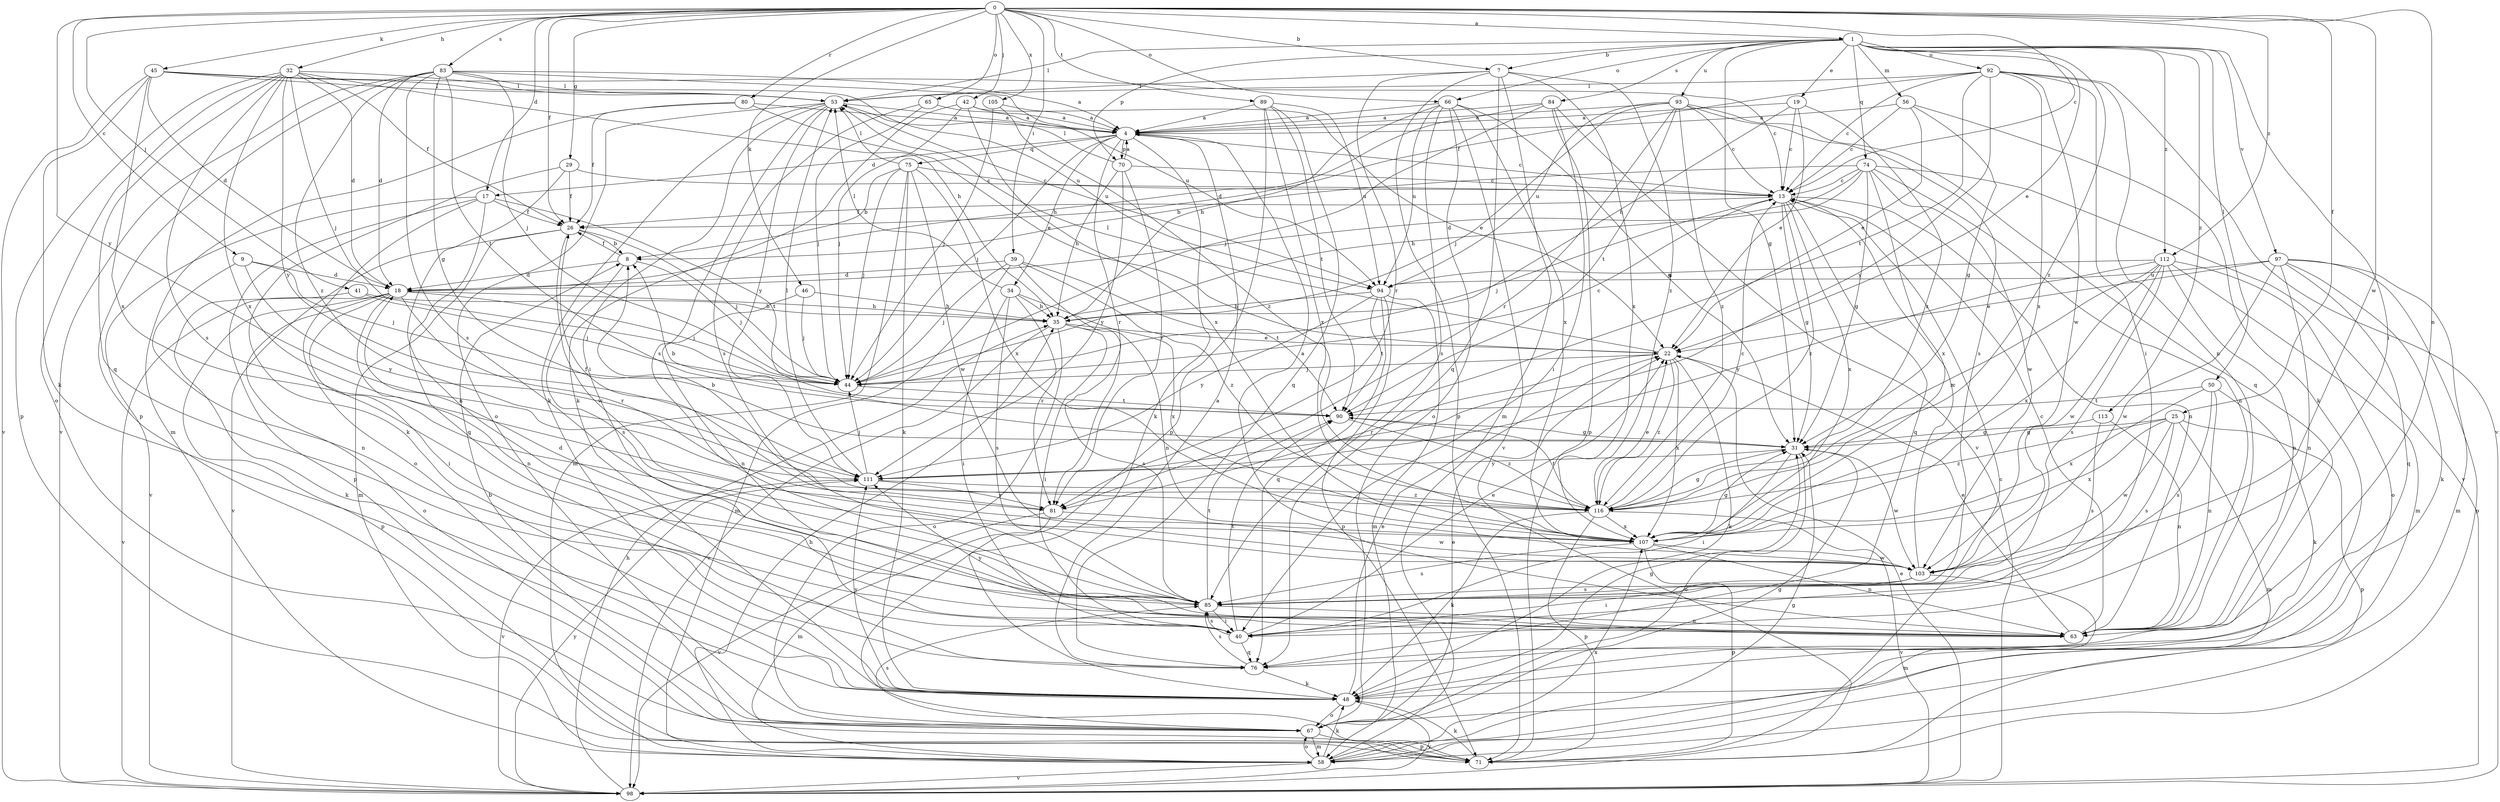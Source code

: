 strict digraph  {
0;
1;
4;
7;
8;
9;
13;
17;
18;
19;
22;
25;
26;
29;
31;
32;
34;
35;
39;
40;
41;
42;
44;
45;
46;
48;
50;
53;
56;
58;
63;
65;
66;
67;
70;
71;
74;
75;
76;
80;
81;
83;
84;
85;
89;
90;
92;
93;
94;
97;
98;
103;
105;
107;
111;
112;
113;
116;
0 -> 1  [label=a];
0 -> 7  [label=b];
0 -> 9  [label=c];
0 -> 13  [label=c];
0 -> 17  [label=d];
0 -> 25  [label=f];
0 -> 26  [label=f];
0 -> 29  [label=g];
0 -> 32  [label=h];
0 -> 39  [label=i];
0 -> 41  [label=j];
0 -> 42  [label=j];
0 -> 45  [label=k];
0 -> 46  [label=k];
0 -> 63  [label=n];
0 -> 65  [label=o];
0 -> 66  [label=o];
0 -> 80  [label=r];
0 -> 83  [label=s];
0 -> 89  [label=t];
0 -> 103  [label=w];
0 -> 105  [label=x];
0 -> 111  [label=y];
0 -> 112  [label=z];
1 -> 7  [label=b];
1 -> 19  [label=e];
1 -> 22  [label=e];
1 -> 31  [label=g];
1 -> 40  [label=i];
1 -> 50  [label=l];
1 -> 53  [label=l];
1 -> 56  [label=m];
1 -> 66  [label=o];
1 -> 70  [label=p];
1 -> 74  [label=q];
1 -> 84  [label=s];
1 -> 92  [label=u];
1 -> 93  [label=u];
1 -> 97  [label=v];
1 -> 112  [label=z];
1 -> 113  [label=z];
1 -> 116  [label=z];
4 -> 13  [label=c];
4 -> 17  [label=d];
4 -> 34  [label=h];
4 -> 44  [label=j];
4 -> 48  [label=k];
4 -> 70  [label=p];
4 -> 75  [label=q];
4 -> 81  [label=r];
7 -> 53  [label=l];
7 -> 58  [label=m];
7 -> 71  [label=p];
7 -> 76  [label=q];
7 -> 81  [label=r];
7 -> 107  [label=x];
7 -> 116  [label=z];
8 -> 18  [label=d];
8 -> 26  [label=f];
8 -> 44  [label=j];
8 -> 85  [label=s];
9 -> 18  [label=d];
9 -> 44  [label=j];
9 -> 63  [label=n];
9 -> 111  [label=y];
13 -> 26  [label=f];
13 -> 31  [label=g];
13 -> 44  [label=j];
13 -> 63  [label=n];
13 -> 76  [label=q];
13 -> 107  [label=x];
13 -> 116  [label=z];
17 -> 26  [label=f];
17 -> 67  [label=o];
17 -> 71  [label=p];
17 -> 76  [label=q];
17 -> 90  [label=t];
17 -> 98  [label=v];
18 -> 35  [label=h];
18 -> 40  [label=i];
18 -> 44  [label=j];
18 -> 63  [label=n];
18 -> 67  [label=o];
18 -> 71  [label=p];
18 -> 81  [label=r];
18 -> 98  [label=v];
19 -> 4  [label=a];
19 -> 13  [label=c];
19 -> 22  [label=e];
19 -> 35  [label=h];
19 -> 116  [label=z];
22 -> 44  [label=j];
22 -> 48  [label=k];
22 -> 53  [label=l];
22 -> 81  [label=r];
22 -> 107  [label=x];
22 -> 116  [label=z];
25 -> 31  [label=g];
25 -> 58  [label=m];
25 -> 71  [label=p];
25 -> 85  [label=s];
25 -> 103  [label=w];
25 -> 107  [label=x];
25 -> 116  [label=z];
26 -> 8  [label=b];
26 -> 44  [label=j];
26 -> 58  [label=m];
26 -> 98  [label=v];
26 -> 103  [label=w];
29 -> 13  [label=c];
29 -> 26  [label=f];
29 -> 48  [label=k];
29 -> 63  [label=n];
31 -> 8  [label=b];
31 -> 40  [label=i];
31 -> 67  [label=o];
31 -> 103  [label=w];
31 -> 111  [label=y];
32 -> 18  [label=d];
32 -> 26  [label=f];
32 -> 35  [label=h];
32 -> 44  [label=j];
32 -> 53  [label=l];
32 -> 67  [label=o];
32 -> 71  [label=p];
32 -> 76  [label=q];
32 -> 85  [label=s];
32 -> 107  [label=x];
32 -> 111  [label=y];
34 -> 35  [label=h];
34 -> 40  [label=i];
34 -> 53  [label=l];
34 -> 81  [label=r];
34 -> 85  [label=s];
34 -> 107  [label=x];
35 -> 22  [label=e];
35 -> 40  [label=i];
35 -> 67  [label=o];
35 -> 85  [label=s];
35 -> 98  [label=v];
39 -> 18  [label=d];
39 -> 44  [label=j];
39 -> 58  [label=m];
39 -> 63  [label=n];
39 -> 90  [label=t];
39 -> 116  [label=z];
40 -> 22  [label=e];
40 -> 76  [label=q];
40 -> 85  [label=s];
40 -> 90  [label=t];
41 -> 35  [label=h];
41 -> 44  [label=j];
41 -> 48  [label=k];
42 -> 4  [label=a];
42 -> 22  [label=e];
42 -> 44  [label=j];
42 -> 48  [label=k];
42 -> 107  [label=x];
44 -> 13  [label=c];
44 -> 90  [label=t];
45 -> 13  [label=c];
45 -> 18  [label=d];
45 -> 48  [label=k];
45 -> 53  [label=l];
45 -> 94  [label=u];
45 -> 98  [label=v];
45 -> 107  [label=x];
46 -> 35  [label=h];
46 -> 44  [label=j];
46 -> 63  [label=n];
48 -> 22  [label=e];
48 -> 31  [label=g];
48 -> 67  [label=o];
48 -> 98  [label=v];
48 -> 111  [label=y];
50 -> 48  [label=k];
50 -> 63  [label=n];
50 -> 85  [label=s];
50 -> 90  [label=t];
50 -> 107  [label=x];
53 -> 4  [label=a];
53 -> 40  [label=i];
53 -> 48  [label=k];
53 -> 67  [label=o];
53 -> 85  [label=s];
53 -> 94  [label=u];
53 -> 111  [label=y];
56 -> 4  [label=a];
56 -> 13  [label=c];
56 -> 22  [label=e];
56 -> 31  [label=g];
56 -> 48  [label=k];
58 -> 31  [label=g];
58 -> 35  [label=h];
58 -> 48  [label=k];
58 -> 67  [label=o];
58 -> 98  [label=v];
58 -> 107  [label=x];
63 -> 13  [label=c];
63 -> 22  [label=e];
63 -> 111  [label=y];
65 -> 4  [label=a];
65 -> 44  [label=j];
65 -> 85  [label=s];
66 -> 4  [label=a];
66 -> 31  [label=g];
66 -> 35  [label=h];
66 -> 67  [label=o];
66 -> 85  [label=s];
66 -> 94  [label=u];
66 -> 98  [label=v];
66 -> 107  [label=x];
67 -> 8  [label=b];
67 -> 22  [label=e];
67 -> 31  [label=g];
67 -> 58  [label=m];
67 -> 71  [label=p];
67 -> 85  [label=s];
70 -> 4  [label=a];
70 -> 13  [label=c];
70 -> 35  [label=h];
70 -> 53  [label=l];
70 -> 81  [label=r];
70 -> 111  [label=y];
71 -> 13  [label=c];
71 -> 48  [label=k];
74 -> 8  [label=b];
74 -> 13  [label=c];
74 -> 18  [label=d];
74 -> 31  [label=g];
74 -> 35  [label=h];
74 -> 63  [label=n];
74 -> 98  [label=v];
74 -> 103  [label=w];
74 -> 107  [label=x];
75 -> 8  [label=b];
75 -> 13  [label=c];
75 -> 44  [label=j];
75 -> 48  [label=k];
75 -> 53  [label=l];
75 -> 58  [label=m];
75 -> 103  [label=w];
75 -> 107  [label=x];
76 -> 4  [label=a];
76 -> 48  [label=k];
76 -> 85  [label=s];
80 -> 4  [label=a];
80 -> 22  [label=e];
80 -> 26  [label=f];
80 -> 58  [label=m];
81 -> 26  [label=f];
81 -> 58  [label=m];
81 -> 98  [label=v];
81 -> 103  [label=w];
83 -> 4  [label=a];
83 -> 18  [label=d];
83 -> 31  [label=g];
83 -> 44  [label=j];
83 -> 53  [label=l];
83 -> 71  [label=p];
83 -> 85  [label=s];
83 -> 90  [label=t];
83 -> 94  [label=u];
83 -> 98  [label=v];
83 -> 116  [label=z];
84 -> 4  [label=a];
84 -> 18  [label=d];
84 -> 40  [label=i];
84 -> 44  [label=j];
84 -> 71  [label=p];
84 -> 98  [label=v];
85 -> 18  [label=d];
85 -> 40  [label=i];
85 -> 63  [label=n];
85 -> 90  [label=t];
89 -> 4  [label=a];
89 -> 71  [label=p];
89 -> 76  [label=q];
89 -> 90  [label=t];
89 -> 94  [label=u];
89 -> 107  [label=x];
90 -> 31  [label=g];
90 -> 116  [label=z];
92 -> 13  [label=c];
92 -> 26  [label=f];
92 -> 40  [label=i];
92 -> 53  [label=l];
92 -> 63  [label=n];
92 -> 90  [label=t];
92 -> 98  [label=v];
92 -> 103  [label=w];
92 -> 107  [label=x];
92 -> 111  [label=y];
93 -> 4  [label=a];
93 -> 13  [label=c];
93 -> 44  [label=j];
93 -> 76  [label=q];
93 -> 81  [label=r];
93 -> 85  [label=s];
93 -> 90  [label=t];
93 -> 94  [label=u];
93 -> 116  [label=z];
94 -> 35  [label=h];
94 -> 58  [label=m];
94 -> 71  [label=p];
94 -> 76  [label=q];
94 -> 90  [label=t];
94 -> 111  [label=y];
97 -> 22  [label=e];
97 -> 48  [label=k];
97 -> 58  [label=m];
97 -> 63  [label=n];
97 -> 71  [label=p];
97 -> 76  [label=q];
97 -> 94  [label=u];
97 -> 103  [label=w];
98 -> 22  [label=e];
98 -> 35  [label=h];
98 -> 111  [label=y];
103 -> 4  [label=a];
103 -> 13  [label=c];
103 -> 40  [label=i];
103 -> 58  [label=m];
103 -> 85  [label=s];
105 -> 4  [label=a];
105 -> 44  [label=j];
105 -> 116  [label=z];
107 -> 31  [label=g];
107 -> 63  [label=n];
107 -> 71  [label=p];
107 -> 85  [label=s];
107 -> 103  [label=w];
111 -> 44  [label=j];
111 -> 53  [label=l];
111 -> 81  [label=r];
111 -> 98  [label=v];
111 -> 116  [label=z];
112 -> 58  [label=m];
112 -> 63  [label=n];
112 -> 67  [label=o];
112 -> 85  [label=s];
112 -> 94  [label=u];
112 -> 103  [label=w];
112 -> 107  [label=x];
112 -> 111  [label=y];
112 -> 116  [label=z];
113 -> 31  [label=g];
113 -> 63  [label=n];
113 -> 85  [label=s];
116 -> 8  [label=b];
116 -> 13  [label=c];
116 -> 22  [label=e];
116 -> 31  [label=g];
116 -> 48  [label=k];
116 -> 71  [label=p];
116 -> 90  [label=t];
116 -> 98  [label=v];
116 -> 107  [label=x];
}
